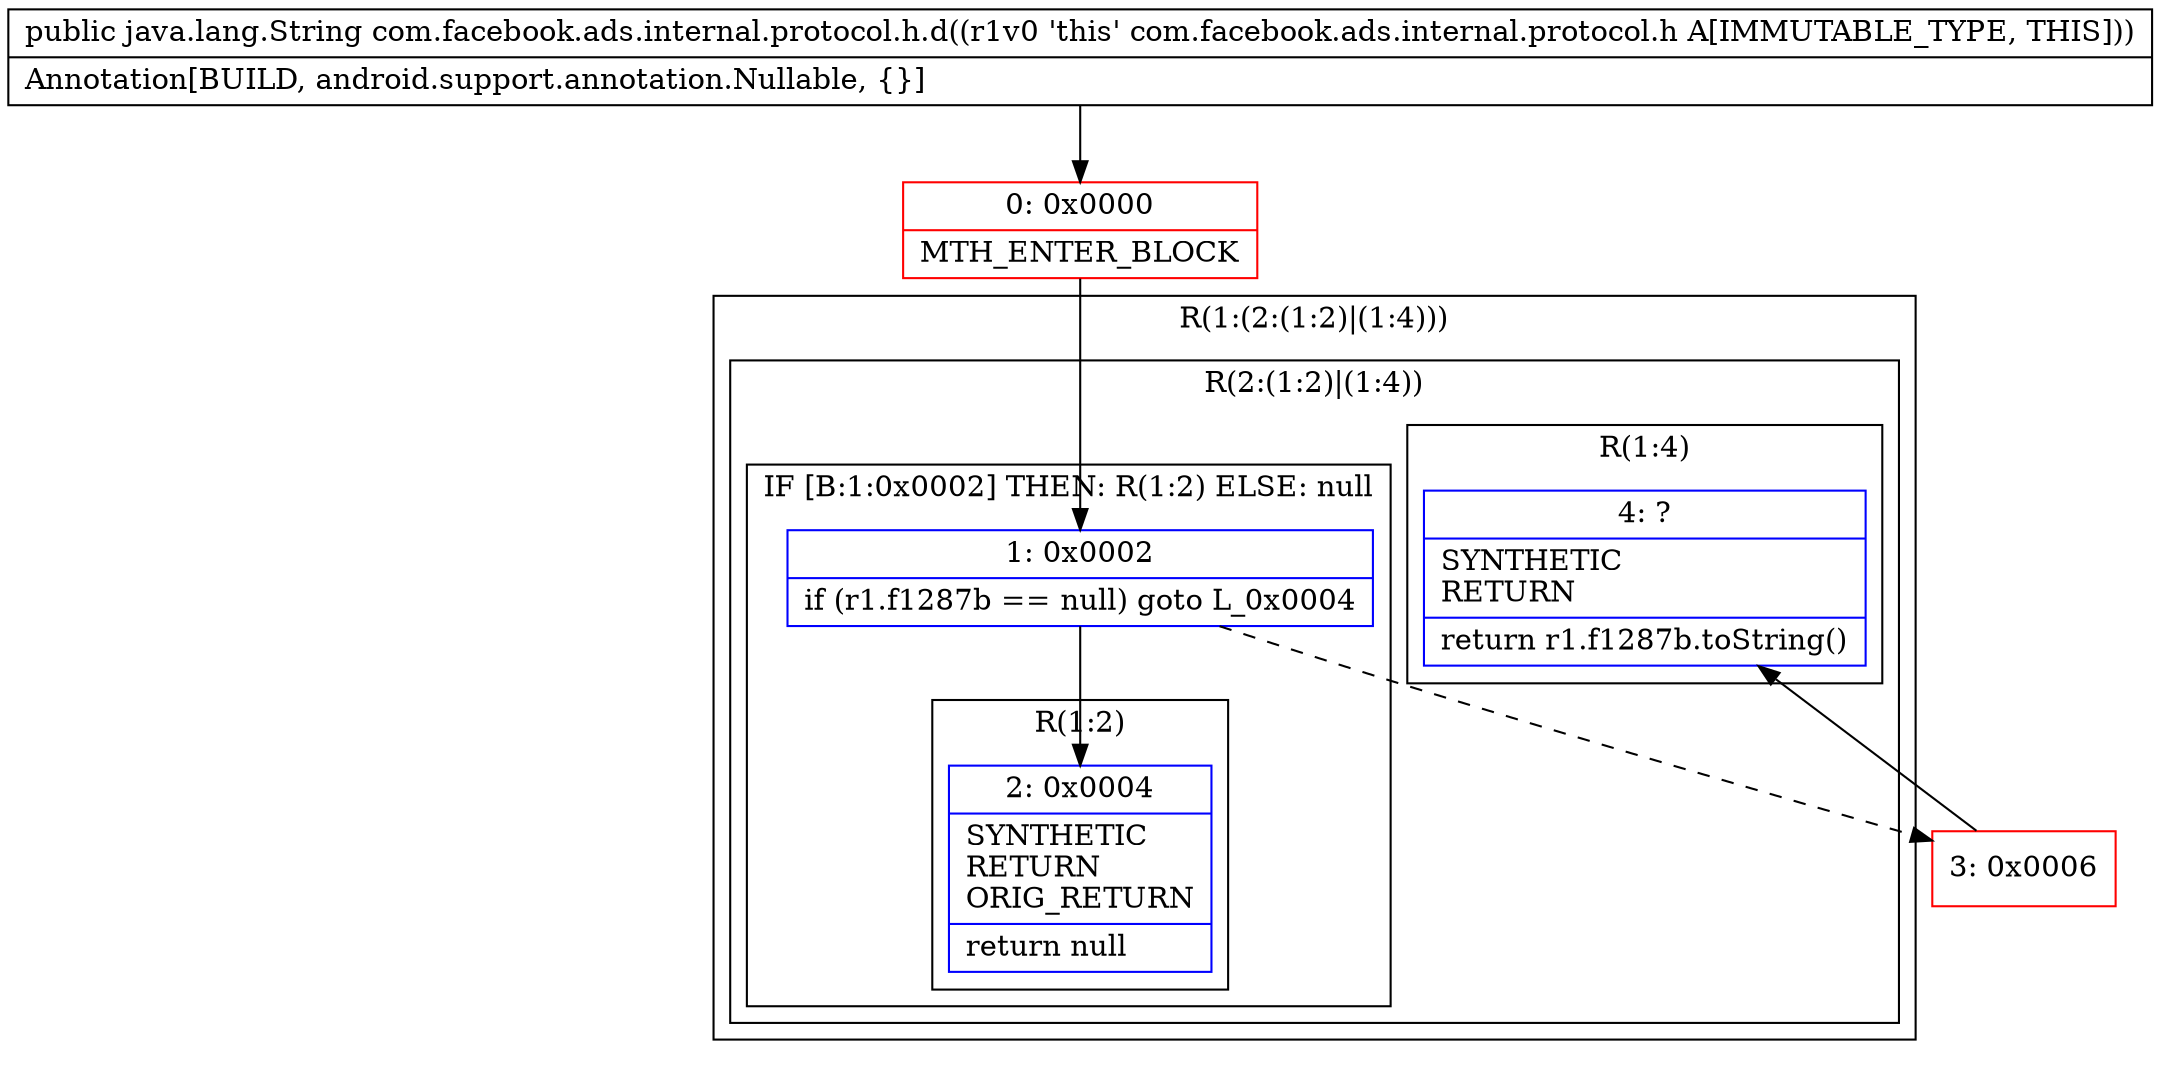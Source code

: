 digraph "CFG forcom.facebook.ads.internal.protocol.h.d()Ljava\/lang\/String;" {
subgraph cluster_Region_219181104 {
label = "R(1:(2:(1:2)|(1:4)))";
node [shape=record,color=blue];
subgraph cluster_Region_176376483 {
label = "R(2:(1:2)|(1:4))";
node [shape=record,color=blue];
subgraph cluster_IfRegion_1754415771 {
label = "IF [B:1:0x0002] THEN: R(1:2) ELSE: null";
node [shape=record,color=blue];
Node_1 [shape=record,label="{1\:\ 0x0002|if (r1.f1287b == null) goto L_0x0004\l}"];
subgraph cluster_Region_2003486095 {
label = "R(1:2)";
node [shape=record,color=blue];
Node_2 [shape=record,label="{2\:\ 0x0004|SYNTHETIC\lRETURN\lORIG_RETURN\l|return null\l}"];
}
}
subgraph cluster_Region_2037754530 {
label = "R(1:4)";
node [shape=record,color=blue];
Node_4 [shape=record,label="{4\:\ ?|SYNTHETIC\lRETURN\l|return r1.f1287b.toString()\l}"];
}
}
}
Node_0 [shape=record,color=red,label="{0\:\ 0x0000|MTH_ENTER_BLOCK\l}"];
Node_3 [shape=record,color=red,label="{3\:\ 0x0006}"];
MethodNode[shape=record,label="{public java.lang.String com.facebook.ads.internal.protocol.h.d((r1v0 'this' com.facebook.ads.internal.protocol.h A[IMMUTABLE_TYPE, THIS]))  | Annotation[BUILD, android.support.annotation.Nullable, \{\}]\l}"];
MethodNode -> Node_0;
Node_1 -> Node_2;
Node_1 -> Node_3[style=dashed];
Node_0 -> Node_1;
Node_3 -> Node_4;
}


